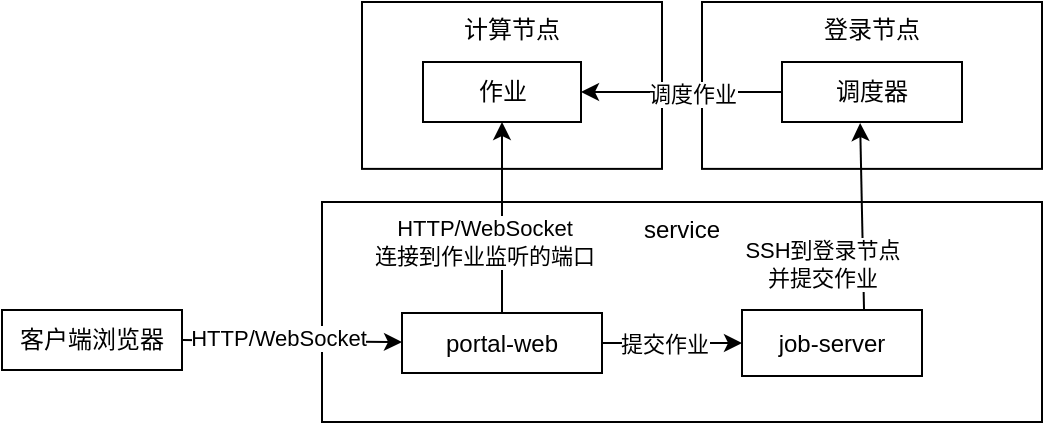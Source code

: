 <mxfile>
    <diagram id="Pjbi3EagdmSRB1L1AeHt" name="Page-1">
        <mxGraphModel dx="941" dy="628" grid="1" gridSize="10" guides="1" tooltips="1" connect="1" arrows="1" fold="1" page="1" pageScale="1" pageWidth="827" pageHeight="1169" math="0" shadow="0">
            <root>
                <mxCell id="0"/>
                <mxCell id="1" parent="0"/>
                <mxCell id="24" value="service" style="rounded=0;whiteSpace=wrap;html=1;fillColor=none;verticalAlign=top;" parent="1" vertex="1">
                    <mxGeometry x="350" y="510" width="360" height="110" as="geometry"/>
                </mxCell>
                <mxCell id="2" value="登录节点" style="rounded=0;whiteSpace=wrap;html=1;fillColor=none;verticalAlign=top;" parent="1" vertex="1">
                    <mxGeometry x="540" y="410" width="170" height="83.44" as="geometry"/>
                </mxCell>
                <mxCell id="5" style="edgeStyle=none;html=1;exitX=1;exitY=0.5;exitDx=0;exitDy=0;" parent="1" source="3" target="15" edge="1">
                    <mxGeometry relative="1" as="geometry">
                        <mxPoint x="360" y="615" as="targetPoint"/>
                    </mxGeometry>
                </mxCell>
                <mxCell id="10" value="HTTP/WebSocket" style="edgeLabel;html=1;align=center;verticalAlign=middle;resizable=0;points=[];" parent="5" vertex="1" connectable="0">
                    <mxGeometry x="-0.209" y="-2" relative="1" as="geometry">
                        <mxPoint x="4" y="-4" as="offset"/>
                    </mxGeometry>
                </mxCell>
                <mxCell id="3" value="客户端浏览器" style="whiteSpace=wrap;html=1;fillColor=none;" parent="1" vertex="1">
                    <mxGeometry x="190" y="564" width="90" height="30" as="geometry"/>
                </mxCell>
                <mxCell id="73" style="edgeStyle=none;html=1;exitX=0.5;exitY=0;exitDx=0;exitDy=0;entryX=0.5;entryY=1;entryDx=0;entryDy=0;" parent="1" source="15" target="77" edge="1">
                    <mxGeometry relative="1" as="geometry"/>
                </mxCell>
                <mxCell id="83" value="HTTP/WebSocket&lt;br&gt;连接到作业监听的端口" style="edgeLabel;html=1;align=center;verticalAlign=middle;resizable=0;points=[];" parent="73" vertex="1" connectable="0">
                    <mxGeometry x="0.254" y="-2" relative="1" as="geometry">
                        <mxPoint x="-11" y="24" as="offset"/>
                    </mxGeometry>
                </mxCell>
                <mxCell id="89" style="edgeStyle=none;html=1;exitX=1;exitY=0.5;exitDx=0;exitDy=0;entryX=0;entryY=0.5;entryDx=0;entryDy=0;" edge="1" parent="1" source="15" target="69">
                    <mxGeometry relative="1" as="geometry"/>
                </mxCell>
                <mxCell id="90" value="提交作业" style="edgeLabel;html=1;align=center;verticalAlign=middle;resizable=0;points=[];" vertex="1" connectable="0" parent="89">
                    <mxGeometry x="-0.386" relative="1" as="geometry">
                        <mxPoint x="9" as="offset"/>
                    </mxGeometry>
                </mxCell>
                <mxCell id="15" value="portal-web" style="rounded=0;whiteSpace=wrap;html=1;fillColor=none;" parent="1" vertex="1">
                    <mxGeometry x="390" y="565.5" width="100" height="30" as="geometry"/>
                </mxCell>
                <mxCell id="58" value="计算节点" style="rounded=0;whiteSpace=wrap;html=1;fillColor=none;verticalAlign=top;" parent="1" vertex="1">
                    <mxGeometry x="370" y="410" width="150" height="83.44" as="geometry"/>
                </mxCell>
                <mxCell id="72" style="edgeStyle=none;html=1;exitX=0.678;exitY=0.013;exitDx=0;exitDy=0;entryX=0.434;entryY=1.018;entryDx=0;entryDy=0;exitPerimeter=0;entryPerimeter=0;" parent="1" source="69" target="74" edge="1">
                    <mxGeometry relative="1" as="geometry"/>
                </mxCell>
                <mxCell id="75" value="SSH到登录节点&lt;br&gt;并提交作业" style="edgeLabel;html=1;align=center;verticalAlign=middle;resizable=0;points=[];" parent="72" vertex="1" connectable="0">
                    <mxGeometry x="-0.155" y="-2" relative="1" as="geometry">
                        <mxPoint x="-22" y="16" as="offset"/>
                    </mxGeometry>
                </mxCell>
                <mxCell id="69" value="job-server" style="rounded=0;whiteSpace=wrap;html=1;fillColor=none;" parent="1" vertex="1">
                    <mxGeometry x="560" y="564" width="90" height="33" as="geometry"/>
                </mxCell>
                <mxCell id="76" style="edgeStyle=none;html=1;exitX=0;exitY=0.5;exitDx=0;exitDy=0;entryX=1;entryY=0.5;entryDx=0;entryDy=0;" parent="1" source="74" target="77" edge="1">
                    <mxGeometry relative="1" as="geometry">
                        <mxPoint x="580" y="360" as="targetPoint"/>
                    </mxGeometry>
                </mxCell>
                <mxCell id="79" value="调度作业" style="edgeLabel;html=1;align=center;verticalAlign=middle;resizable=0;points=[];" parent="76" vertex="1" connectable="0">
                    <mxGeometry x="-0.098" y="1" relative="1" as="geometry">
                        <mxPoint as="offset"/>
                    </mxGeometry>
                </mxCell>
                <mxCell id="74" value="调度器" style="rounded=0;whiteSpace=wrap;html=1;" parent="1" vertex="1">
                    <mxGeometry x="580" y="440" width="90" height="30" as="geometry"/>
                </mxCell>
                <mxCell id="77" value="作业" style="rounded=0;whiteSpace=wrap;html=1;" parent="1" vertex="1">
                    <mxGeometry x="400.5" y="440" width="79" height="30" as="geometry"/>
                </mxCell>
            </root>
        </mxGraphModel>
    </diagram>
</mxfile>
